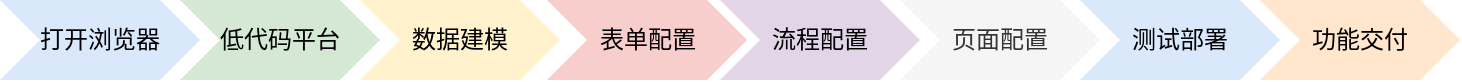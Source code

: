 <mxfile version="24.4.7" type="github">
  <diagram name="第 1 页" id="l0pJrwIypnOhL1vik2vc">
    <mxGraphModel dx="1205" dy="609" grid="1" gridSize="10" guides="1" tooltips="1" connect="1" arrows="1" fold="1" page="1" pageScale="1" pageWidth="827" pageHeight="1169" math="0" shadow="0">
      <root>
        <mxCell id="0" />
        <mxCell id="1" parent="0" />
        <mxCell id="jN93XGEVnZCFCc_mKqZj-2" value="打开浏览器" style="shape=step;perimeter=stepPerimeter;whiteSpace=wrap;html=1;fixedSize=1;fillColor=#dae8fc;strokeColor=none;" vertex="1" parent="1">
          <mxGeometry x="4" y="20" width="100" height="40" as="geometry" />
        </mxCell>
        <mxCell id="jN93XGEVnZCFCc_mKqZj-3" value="低代码平台" style="shape=step;perimeter=stepPerimeter;whiteSpace=wrap;html=1;fixedSize=1;fillColor=#d5e8d4;strokeColor=none;" vertex="1" parent="1">
          <mxGeometry x="94" y="20" width="100" height="40" as="geometry" />
        </mxCell>
        <mxCell id="jN93XGEVnZCFCc_mKqZj-4" value="数据建模" style="shape=step;perimeter=stepPerimeter;whiteSpace=wrap;html=1;fixedSize=1;fillColor=#fff2cc;strokeColor=none;" vertex="1" parent="1">
          <mxGeometry x="184" y="20" width="100" height="40" as="geometry" />
        </mxCell>
        <mxCell id="jN93XGEVnZCFCc_mKqZj-5" value="表单配置" style="shape=step;perimeter=stepPerimeter;whiteSpace=wrap;html=1;fixedSize=1;fillColor=#f8cecc;strokeColor=none;" vertex="1" parent="1">
          <mxGeometry x="277.5" y="20" width="100" height="40" as="geometry" />
        </mxCell>
        <mxCell id="jN93XGEVnZCFCc_mKqZj-6" value="流程配置" style="shape=step;perimeter=stepPerimeter;whiteSpace=wrap;html=1;fixedSize=1;fillColor=#e1d5e7;strokeColor=none;" vertex="1" parent="1">
          <mxGeometry x="364" y="20" width="100" height="40" as="geometry" />
        </mxCell>
        <mxCell id="jN93XGEVnZCFCc_mKqZj-7" value="页面配置" style="shape=step;perimeter=stepPerimeter;whiteSpace=wrap;html=1;fixedSize=1;strokeColor=none;fillColor=#f5f5f5;fontColor=#333333;" vertex="1" parent="1">
          <mxGeometry x="454" y="20" width="100" height="40" as="geometry" />
        </mxCell>
        <mxCell id="jN93XGEVnZCFCc_mKqZj-8" value="测试部署" style="shape=step;perimeter=stepPerimeter;whiteSpace=wrap;html=1;fixedSize=1;fillColor=#dae8fc;strokeColor=none;" vertex="1" parent="1">
          <mxGeometry x="544" y="20" width="100" height="40" as="geometry" />
        </mxCell>
        <mxCell id="jN93XGEVnZCFCc_mKqZj-9" value="功能交付" style="shape=step;perimeter=stepPerimeter;whiteSpace=wrap;html=1;fixedSize=1;fillColor=#ffe6cc;strokeColor=none;" vertex="1" parent="1">
          <mxGeometry x="634" y="20" width="100" height="40" as="geometry" />
        </mxCell>
      </root>
    </mxGraphModel>
  </diagram>
</mxfile>
